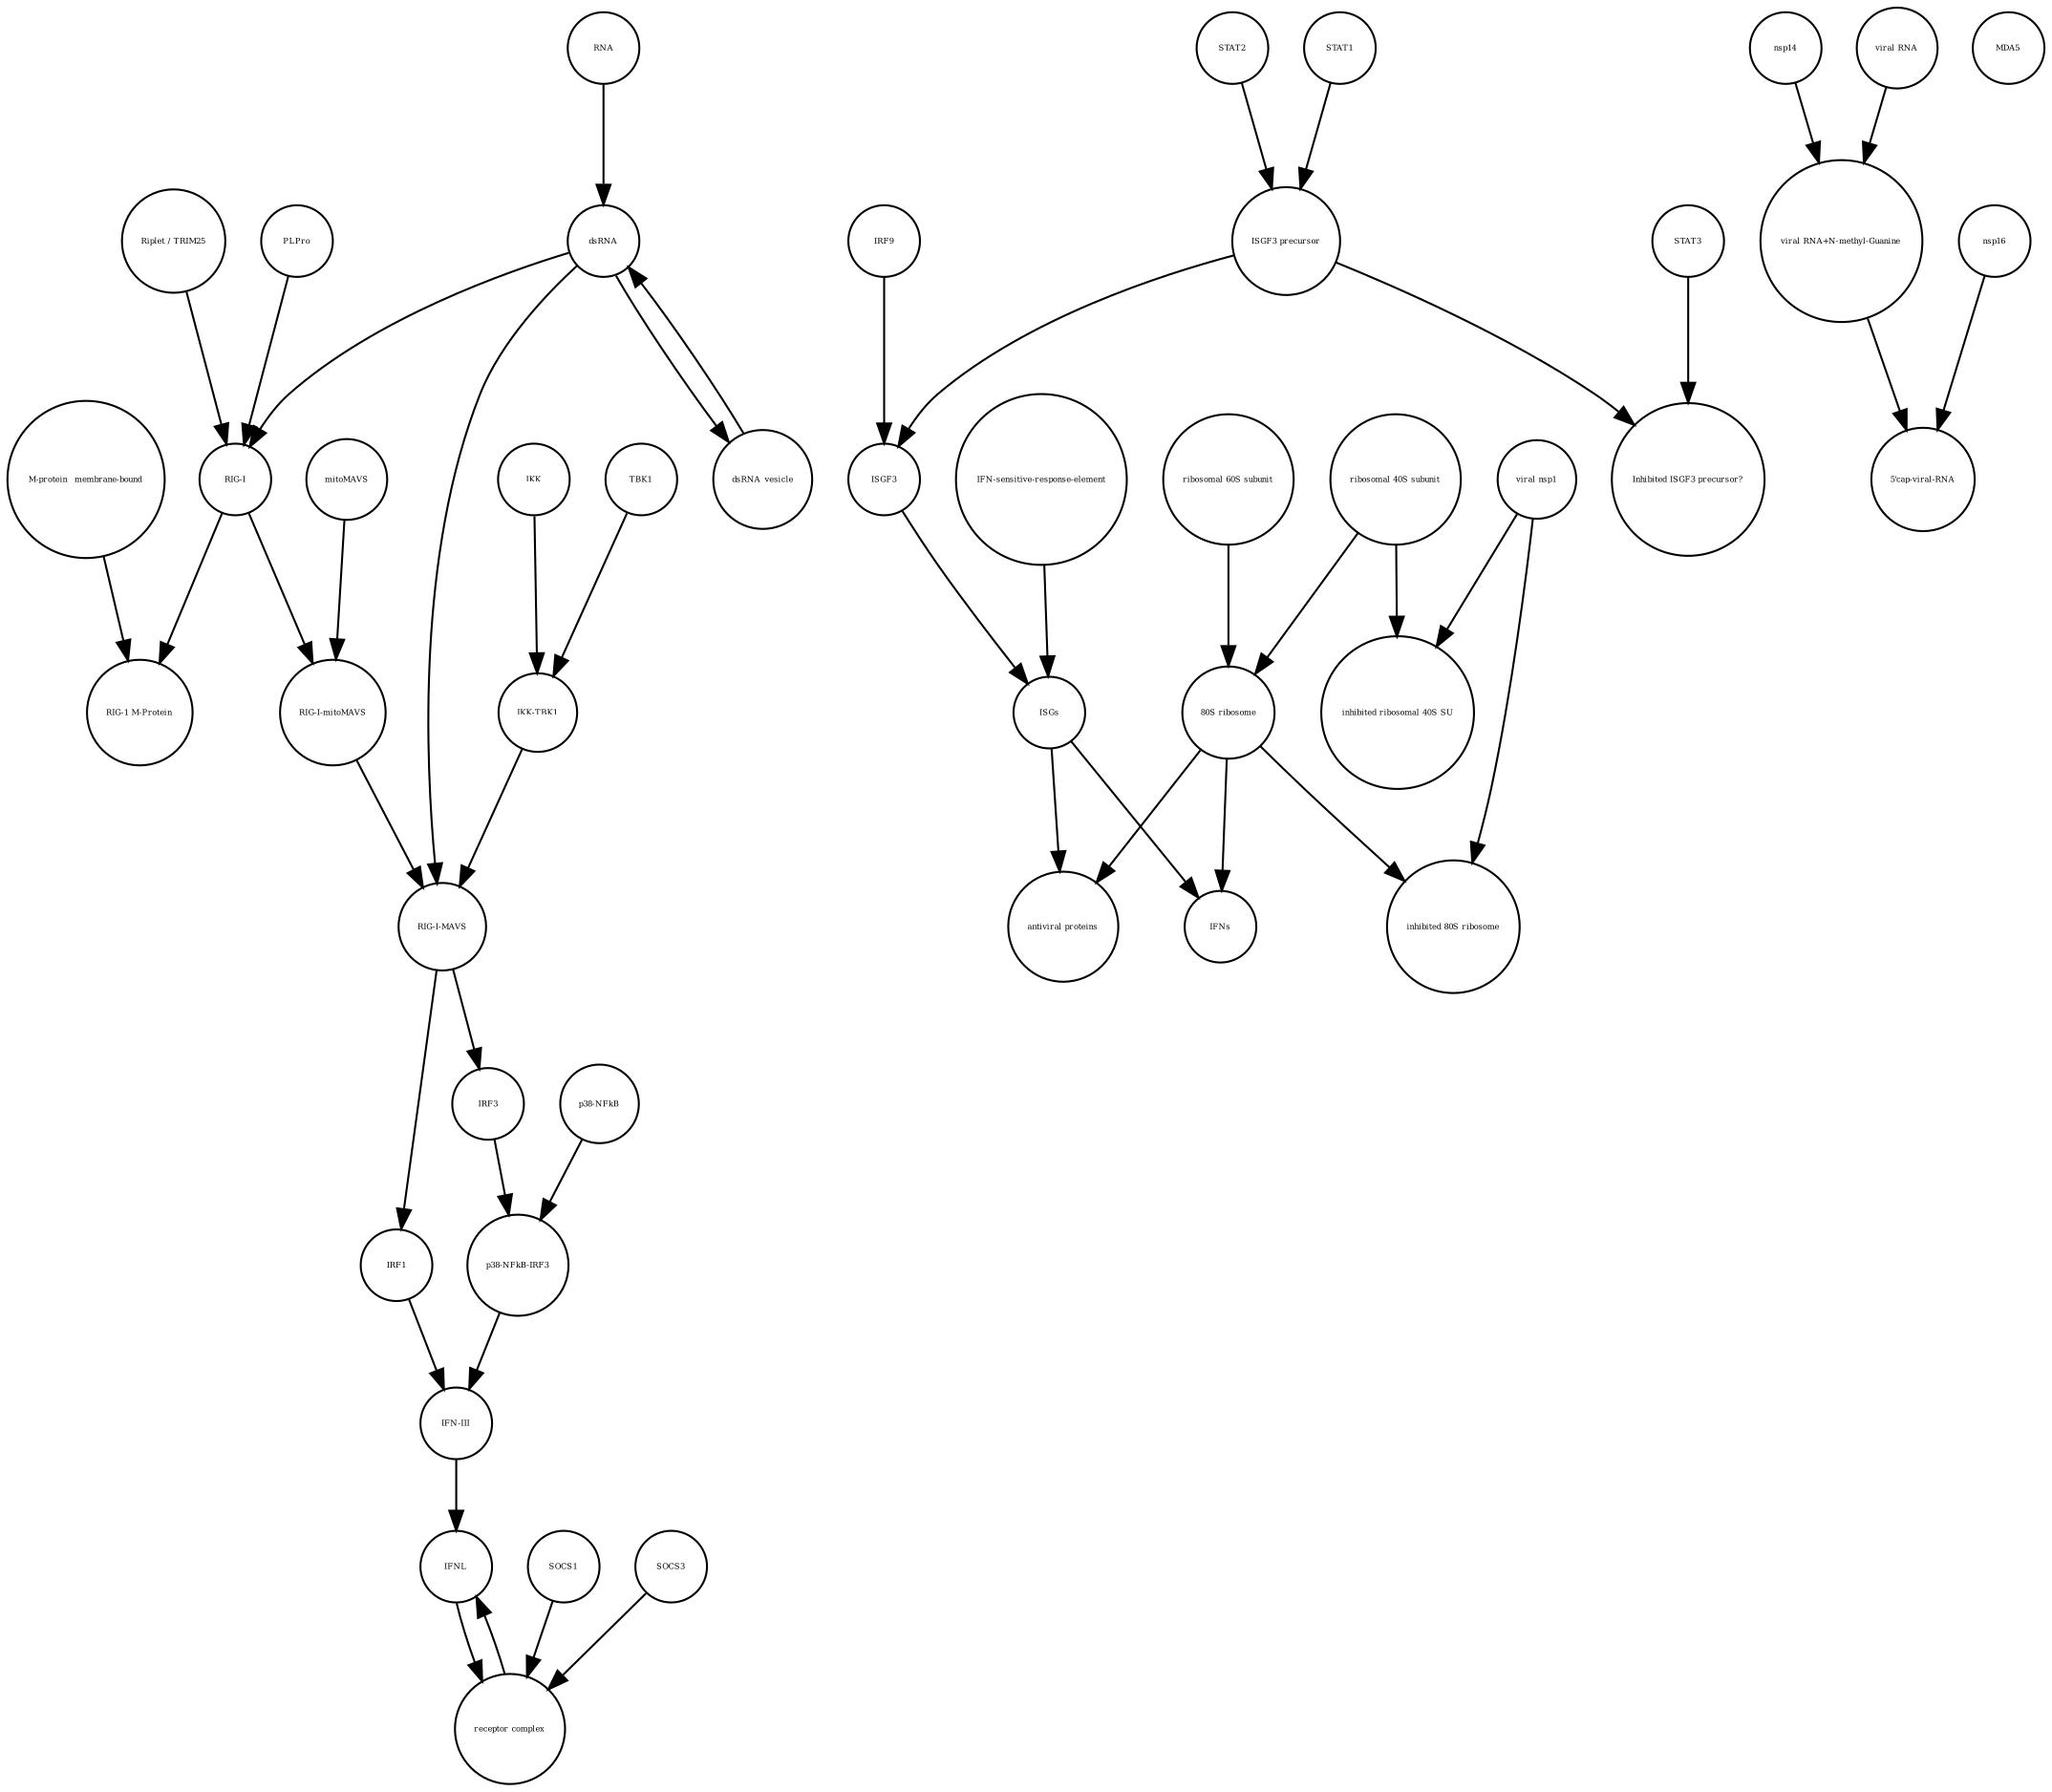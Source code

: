 strict digraph  {
TBK1 [annotation="", bipartite=0, cls=macromolecule, fontsize=4, label=TBK1, shape=circle];
IKK [annotation="", bipartite=0, cls=macromolecule, fontsize=4, label=IKK, shape=circle];
"RIG-I" [annotation="", bipartite=0, cls=macromolecule, fontsize=4, label="RIG-I", shape=circle];
ISGF3 [annotation="", bipartite=0, cls=complex, fontsize=4, label=ISGF3, shape=circle];
"inhibited 80S ribosome" [annotation="", bipartite=0, cls=complex, fontsize=4, label="inhibited 80S ribosome", shape=circle];
"5'cap-viral-RNA" [annotation="", bipartite=0, cls="nucleic acid feature", fontsize=4, label="5'cap-viral-RNA", shape=circle];
SOCS1 [annotation="", bipartite=0, cls=macromolecule, fontsize=4, label=SOCS1, shape=circle];
"p38-NFkB" [annotation="", bipartite=0, cls=complex, fontsize=4, label="p38-NFkB", shape=circle];
"viral RNA+N-methyl-Guanine" [annotation="", bipartite=0, cls="nucleic acid feature", fontsize=4, label="viral RNA+N-methyl-Guanine", shape=circle];
"RIG-1 M-Protein" [annotation="", bipartite=0, cls=complex, fontsize=4, label="RIG-1 M-Protein", shape=circle];
"Riplet / TRIM25" [annotation="", bipartite=0, cls=macromolecule, fontsize=4, label="Riplet / TRIM25", shape=circle];
SOCS3 [annotation="", bipartite=0, cls=macromolecule, fontsize=4, label=SOCS3, shape=circle];
"ribosomal 60S subunit" [annotation="", bipartite=0, cls=complex, fontsize=4, label="ribosomal 60S subunit", shape=circle];
IRF9 [annotation="", bipartite=0, cls=macromolecule, fontsize=4, label=IRF9, shape=circle];
"RIG-I-mitoMAVS" [annotation="", bipartite=0, cls=complex, fontsize=4, label="RIG-I-mitoMAVS", shape=circle];
"p38-NFkB-IRF3" [annotation="", bipartite=0, cls=complex, fontsize=4, label="p38-NFkB-IRF3", shape=circle];
STAT2 [annotation="", bipartite=0, cls=macromolecule, fontsize=4, label=STAT2, shape=circle];
"IFN-sensitive-response-element" [annotation="", bipartite=0, cls="nucleic acid feature", fontsize=4, label="IFN-sensitive-response-element", shape=circle];
"M-protein_ membrane-bound" [annotation="", bipartite=0, cls=macromolecule, fontsize=4, label="M-protein_ membrane-bound", shape=circle];
IRF3 [annotation="", bipartite=0, cls=macromolecule, fontsize=4, label=IRF3, shape=circle];
MDA5 [annotation="", bipartite=0, cls=macromolecule, fontsize=4, label=MDA5, shape=circle];
"ISGF3 precursor" [annotation="", bipartite=0, cls=complex, fontsize=4, label="ISGF3 precursor", shape=circle];
"ribosomal 40S subunit" [annotation="", bipartite=0, cls=complex, fontsize=4, label="ribosomal 40S subunit", shape=circle];
IFNL [annotation="", bipartite=0, cls=macromolecule, fontsize=4, label=IFNL, shape=circle];
"80S ribosome" [annotation="", bipartite=0, cls=complex, fontsize=4, label="80S ribosome", shape=circle];
"receptor complex" [annotation="", bipartite=0, cls=complex, fontsize=4, label="receptor complex", shape=circle];
"IFN-III" [annotation="", bipartite=0, cls=macromolecule, fontsize=4, label="IFN-III", shape=circle];
IRF1 [annotation="", bipartite=0, cls=macromolecule, fontsize=4, label=IRF1, shape=circle];
"viral nsp1" [annotation="", bipartite=0, cls=macromolecule, fontsize=4, label="viral nsp1", shape=circle];
nsp16 [annotation="", bipartite=0, cls=macromolecule, fontsize=4, label=nsp16, shape=circle];
dsRNA_vesicle [annotation="", bipartite=0, cls="nucleic acid feature", fontsize=4, label=dsRNA_vesicle, shape=circle];
"RIG-I-MAVS" [annotation="", bipartite=0, cls=complex, fontsize=4, label="RIG-I-MAVS", shape=circle];
nsp14 [annotation="", bipartite=0, cls=macromolecule, fontsize=4, label=nsp14, shape=circle];
IFNs [annotation="", bipartite=0, cls=macromolecule, fontsize=4, label=IFNs, shape=circle];
"Inhibited ISGF3 precursor?" [annotation="", bipartite=0, cls=complex, fontsize=4, label="Inhibited ISGF3 precursor?", shape=circle];
STAT1 [annotation="", bipartite=0, cls=macromolecule, fontsize=4, label=STAT1, shape=circle];
STAT3 [annotation="", bipartite=0, cls=macromolecule, fontsize=4, label=STAT3, shape=circle];
RNA [annotation="", bipartite=0, cls="nucleic acid feature", fontsize=4, label=RNA, shape=circle];
"IKK-TBK1" [annotation="", bipartite=0, cls=complex, fontsize=4, label="IKK-TBK1", shape=circle];
dsRNA [annotation="", bipartite=0, cls="nucleic acid feature", fontsize=4, label=dsRNA, shape=circle];
"antiviral proteins" [annotation="", bipartite=0, cls=macromolecule, fontsize=4, label="antiviral proteins", shape=circle];
PLPro [annotation="", bipartite=0, cls=macromolecule, fontsize=4, label=PLPro, shape=circle];
ISGs [annotation="", bipartite=0, cls="nucleic acid feature", fontsize=4, label=ISGs, shape=circle];
"viral RNA" [annotation="", bipartite=0, cls="nucleic acid feature", fontsize=4, label="viral RNA", shape=circle];
"inhibited ribosomal 40S SU" [annotation="urn_miriam_doi_10.1101%2F2020.05.18.102467", bipartite=0, cls=complex, fontsize=4, label="inhibited ribosomal 40S SU", shape=circle];
mitoMAVS [annotation="", bipartite=0, cls=macromolecule, fontsize=4, label=mitoMAVS, shape=circle];
TBK1 -> "IKK-TBK1"  [annotation="", interaction_type=production];
IKK -> "IKK-TBK1"  [annotation="", interaction_type=production];
"RIG-I" -> "RIG-1 M-Protein"  [annotation="", interaction_type=production];
"RIG-I" -> "RIG-I-mitoMAVS"  [annotation="", interaction_type=production];
ISGF3 -> ISGs  [annotation="", interaction_type="necessary stimulation"];
SOCS1 -> "receptor complex"  [annotation="", interaction_type=production];
"p38-NFkB" -> "p38-NFkB-IRF3"  [annotation="", interaction_type=production];
"viral RNA+N-methyl-Guanine" -> "5'cap-viral-RNA"  [annotation="", interaction_type=production];
"Riplet / TRIM25" -> "RIG-I"  [annotation="", interaction_type=catalysis];
SOCS3 -> "receptor complex"  [annotation="", interaction_type=production];
"ribosomal 60S subunit" -> "80S ribosome"  [annotation="", interaction_type=production];
IRF9 -> ISGF3  [annotation="", interaction_type=production];
"RIG-I-mitoMAVS" -> "RIG-I-MAVS"  [annotation="", interaction_type=production];
"p38-NFkB-IRF3" -> "IFN-III"  [annotation="", interaction_type=stimulation];
STAT2 -> "ISGF3 precursor"  [annotation="", interaction_type=production];
"IFN-sensitive-response-element" -> ISGs  [annotation="", interaction_type=production];
"M-protein_ membrane-bound" -> "RIG-1 M-Protein"  [annotation="", interaction_type=production];
IRF3 -> "p38-NFkB-IRF3"  [annotation="", interaction_type=production];
"ISGF3 precursor" -> "Inhibited ISGF3 precursor?"  [annotation="", interaction_type=production];
"ISGF3 precursor" -> ISGF3  [annotation="", interaction_type=production];
"ribosomal 40S subunit" -> "inhibited ribosomal 40S SU"  [annotation="", interaction_type=production];
"ribosomal 40S subunit" -> "80S ribosome"  [annotation="", interaction_type=production];
IFNL -> "receptor complex"  [annotation="", interaction_type=stimulation];
"80S ribosome" -> IFNs  [annotation="", interaction_type=catalysis];
"80S ribosome" -> "antiviral proteins"  [annotation="", interaction_type=catalysis];
"80S ribosome" -> "inhibited 80S ribosome"  [annotation="", interaction_type=production];
"receptor complex" -> IFNL  [annotation="", interaction_type=production];
"IFN-III" -> IFNL  [annotation="", interaction_type=production];
IRF1 -> "IFN-III"  [annotation="", interaction_type=stimulation];
"viral nsp1" -> "inhibited ribosomal 40S SU"  [annotation="", interaction_type=production];
"viral nsp1" -> "inhibited 80S ribosome"  [annotation="", interaction_type=production];
nsp16 -> "5'cap-viral-RNA"  [annotation="urn_miriam_doi_10.1016%2Fj.chom.2020.05.008", interaction_type=catalysis];
dsRNA_vesicle -> dsRNA  [annotation="", interaction_type=production];
"RIG-I-MAVS" -> IRF3  [annotation="", interaction_type=stimulation];
"RIG-I-MAVS" -> IRF1  [annotation="", interaction_type=catalysis];
nsp14 -> "viral RNA+N-methyl-Guanine"  [annotation="", interaction_type=catalysis];
STAT1 -> "ISGF3 precursor"  [annotation="", interaction_type=production];
STAT3 -> "Inhibited ISGF3 precursor?"  [annotation="", interaction_type=production];
RNA -> dsRNA  [annotation="", interaction_type=production];
"IKK-TBK1" -> "RIG-I-MAVS"  [annotation="", interaction_type=production];
dsRNA -> "RIG-I"  [annotation="", interaction_type="necessary stimulation"];
dsRNA -> "RIG-I-MAVS"  [annotation="", interaction_type="necessary stimulation"];
dsRNA -> dsRNA_vesicle  [annotation="", interaction_type=production];
PLPro -> "RIG-I"  [annotation="", interaction_type=catalysis];
ISGs -> IFNs  [annotation="", interaction_type=production];
ISGs -> "antiviral proteins"  [annotation="", interaction_type=production];
"viral RNA" -> "viral RNA+N-methyl-Guanine"  [annotation="", interaction_type=production];
mitoMAVS -> "RIG-I-mitoMAVS"  [annotation="", interaction_type=production];
}
